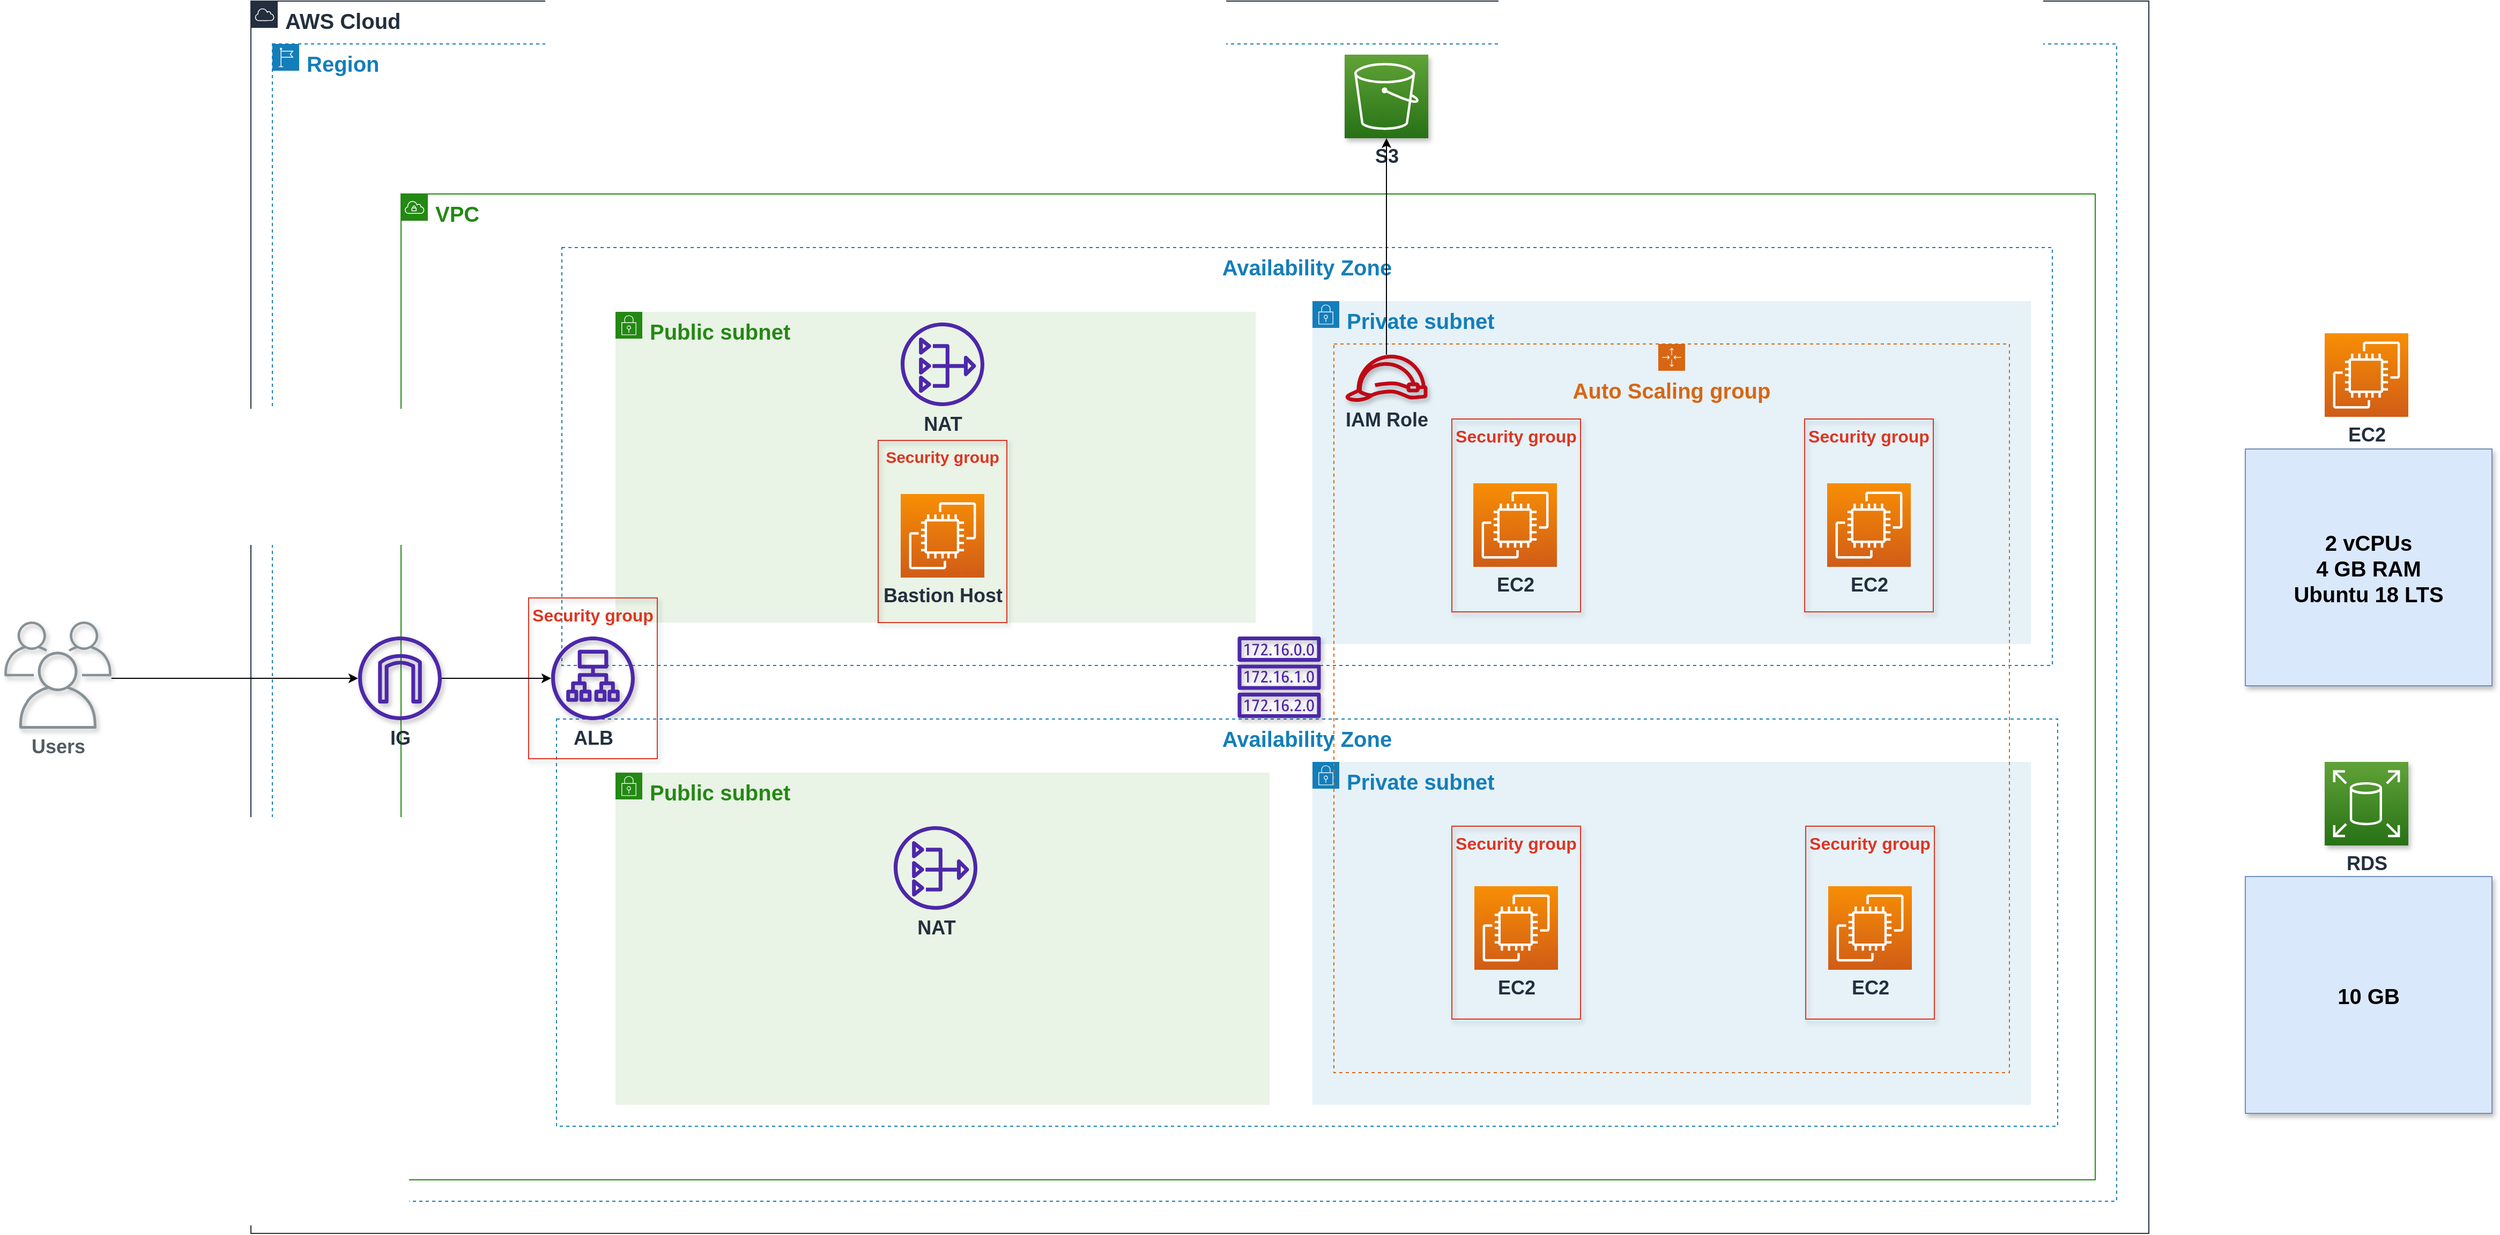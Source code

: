 <mxfile version="16.5.1" type="device"><diagram id="Ht1M8jgEwFfnCIfOTk4-" name="Page-1"><mxGraphModel dx="2605" dy="2250" grid="1" gridSize="10" guides="1" tooltips="1" connect="1" arrows="1" fold="1" page="1" pageScale="1" pageWidth="827" pageHeight="1169" math="0" shadow="0"><root><mxCell id="0"/><mxCell id="1" parent="0"/><mxCell id="QPRwOZZ5LizHsLk7RsWL-1" value="&lt;span&gt;&lt;font style=&quot;font-size: 20px&quot;&gt;AWS Cloud&lt;/font&gt;&lt;/span&gt;" style="points=[[0,0],[0.25,0],[0.5,0],[0.75,0],[1,0],[1,0.25],[1,0.5],[1,0.75],[1,1],[0.75,1],[0.5,1],[0.25,1],[0,1],[0,0.75],[0,0.5],[0,0.25]];outlineConnect=0;gradientColor=none;html=1;whiteSpace=wrap;fontSize=12;fontStyle=1;container=1;pointerEvents=0;collapsible=0;recursiveResize=0;shape=mxgraph.aws4.group;grIcon=mxgraph.aws4.group_aws_cloud;strokeColor=#232F3E;fillColor=none;verticalAlign=top;align=left;spacingLeft=30;fontColor=#232F3E;dashed=0;" parent="1" vertex="1"><mxGeometry x="-350" y="-320" width="1770" height="1150" as="geometry"/></mxCell><mxCell id="QPRwOZZ5LizHsLk7RsWL-5" value="&lt;font style=&quot;font-size: 20px&quot; color=&quot;#248814&quot;&gt;&lt;span&gt;VPC&lt;/span&gt;&lt;/font&gt;" style="points=[[0,0],[0.25,0],[0.5,0],[0.75,0],[1,0],[1,0.25],[1,0.5],[1,0.75],[1,1],[0.75,1],[0.5,1],[0.25,1],[0,1],[0,0.75],[0,0.5],[0,0.25]];outlineConnect=0;gradientColor=none;html=1;whiteSpace=wrap;fontSize=12;fontStyle=1;container=1;pointerEvents=0;collapsible=0;recursiveResize=0;shape=mxgraph.aws4.group;grIcon=mxgraph.aws4.group_vpc;strokeColor=#248814;fillColor=none;verticalAlign=top;align=left;spacingLeft=30;fontColor=#AAB7B8;dashed=0;" parent="QPRwOZZ5LizHsLk7RsWL-1" vertex="1"><mxGeometry x="140" y="180" width="1580" height="920" as="geometry"/></mxCell><mxCell id="QPRwOZZ5LizHsLk7RsWL-4" value="Availability Zone" style="fillColor=none;strokeColor=#147EBA;dashed=1;verticalAlign=top;fontStyle=1;fontColor=#147EBA;fontSize=20;" parent="QPRwOZZ5LizHsLk7RsWL-5" vertex="1"><mxGeometry x="145" y="490" width="1400" height="380" as="geometry"/></mxCell><mxCell id="QPRwOZZ5LizHsLk7RsWL-3" value="Availability Zone" style="fillColor=none;strokeColor=#147EBA;dashed=1;verticalAlign=top;fontStyle=1;fontColor=#147EBA;fontSize=20;" parent="QPRwOZZ5LizHsLk7RsWL-5" vertex="1"><mxGeometry x="150" y="50" width="1390" height="390" as="geometry"/></mxCell><mxCell id="QPRwOZZ5LizHsLk7RsWL-6" value="Public subnet" style="points=[[0,0],[0.25,0],[0.5,0],[0.75,0],[1,0],[1,0.25],[1,0.5],[1,0.75],[1,1],[0.75,1],[0.5,1],[0.25,1],[0,1],[0,0.75],[0,0.5],[0,0.25]];outlineConnect=0;gradientColor=none;html=1;whiteSpace=wrap;fontSize=20;fontStyle=1;container=1;pointerEvents=0;collapsible=0;recursiveResize=0;shape=mxgraph.aws4.group;grIcon=mxgraph.aws4.group_security_group;grStroke=0;strokeColor=#248814;fillColor=#E9F3E6;verticalAlign=top;align=left;spacingLeft=30;fontColor=#248814;dashed=0;" parent="QPRwOZZ5LizHsLk7RsWL-5" vertex="1"><mxGeometry x="200" y="110" width="597" height="290" as="geometry"/></mxCell><mxCell id="QPRwOZZ5LizHsLk7RsWL-40" value="Security group" style="fillColor=none;strokeColor=#DD3522;verticalAlign=top;fontStyle=1;fontColor=#DD3522;shadow=1;fontSize=15;" parent="QPRwOZZ5LizHsLk7RsWL-6" vertex="1"><mxGeometry x="245" y="120" width="120" height="170" as="geometry"/></mxCell><mxCell id="QPRwOZZ5LizHsLk7RsWL-38" value="&lt;font style=&quot;font-size: 18px&quot;&gt;Bastion Host&lt;/font&gt;" style="sketch=0;points=[[0,0,0],[0.25,0,0],[0.5,0,0],[0.75,0,0],[1,0,0],[0,1,0],[0.25,1,0],[0.5,1,0],[0.75,1,0],[1,1,0],[0,0.25,0],[0,0.5,0],[0,0.75,0],[1,0.25,0],[1,0.5,0],[1,0.75,0]];outlineConnect=0;fontColor=#232F3E;gradientColor=#F78E04;gradientDirection=north;fillColor=#D05C17;strokeColor=#ffffff;dashed=0;verticalLabelPosition=bottom;verticalAlign=top;align=center;html=1;fontSize=12;fontStyle=1;aspect=fixed;shape=mxgraph.aws4.resourceIcon;resIcon=mxgraph.aws4.ec2;" parent="QPRwOZZ5LizHsLk7RsWL-6" vertex="1"><mxGeometry x="266" y="170" width="78" height="78" as="geometry"/></mxCell><mxCell id="65ELUdOBXGJhSLfz2brS-1" value="&lt;font style=&quot;font-size: 18px&quot;&gt;NAT&lt;/font&gt;" style="sketch=0;outlineConnect=0;fontColor=#232F3E;gradientColor=none;fillColor=#4D27AA;strokeColor=none;dashed=0;verticalLabelPosition=bottom;verticalAlign=top;align=center;html=1;fontSize=12;fontStyle=1;aspect=fixed;pointerEvents=1;shape=mxgraph.aws4.nat_gateway;" parent="QPRwOZZ5LizHsLk7RsWL-6" vertex="1"><mxGeometry x="266" y="10" width="78" height="78" as="geometry"/></mxCell><mxCell id="QPRwOZZ5LizHsLk7RsWL-61" value="Security group" style="fillColor=none;strokeColor=#DD3522;verticalAlign=top;fontStyle=1;fontColor=#DD3522;shadow=1;fontSize=16;" parent="QPRwOZZ5LizHsLk7RsWL-5" vertex="1"><mxGeometry x="119" y="377" width="120" height="150" as="geometry"/></mxCell><mxCell id="QPRwOZZ5LizHsLk7RsWL-9" value="Public subnet" style="points=[[0,0],[0.25,0],[0.5,0],[0.75,0],[1,0],[1,0.25],[1,0.5],[1,0.75],[1,1],[0.75,1],[0.5,1],[0.25,1],[0,1],[0,0.75],[0,0.5],[0,0.25]];outlineConnect=0;gradientColor=none;html=1;whiteSpace=wrap;fontSize=20;fontStyle=1;container=1;pointerEvents=0;collapsible=0;recursiveResize=0;shape=mxgraph.aws4.group;grIcon=mxgraph.aws4.group_security_group;grStroke=0;strokeColor=#248814;fillColor=#E9F3E6;verticalAlign=top;align=left;spacingLeft=30;fontColor=#248814;dashed=0;" parent="QPRwOZZ5LizHsLk7RsWL-5" vertex="1"><mxGeometry x="200" y="540" width="610" height="310" as="geometry"/></mxCell><mxCell id="QPRwOZZ5LizHsLk7RsWL-8" value="Private subnet" style="points=[[0,0],[0.25,0],[0.5,0],[0.75,0],[1,0],[1,0.25],[1,0.5],[1,0.75],[1,1],[0.75,1],[0.5,1],[0.25,1],[0,1],[0,0.75],[0,0.5],[0,0.25]];outlineConnect=0;gradientColor=none;html=1;whiteSpace=wrap;fontSize=20;fontStyle=1;container=1;pointerEvents=0;collapsible=0;recursiveResize=0;shape=mxgraph.aws4.group;grIcon=mxgraph.aws4.group_security_group;grStroke=0;strokeColor=#147EBA;fillColor=#E6F2F8;verticalAlign=top;align=left;spacingLeft=30;fontColor=#147EBA;dashed=0;" parent="QPRwOZZ5LizHsLk7RsWL-5" vertex="1"><mxGeometry x="850" y="530" width="670" height="320" as="geometry"/></mxCell><mxCell id="QPRwOZZ5LizHsLk7RsWL-7" value="Private subnet" style="points=[[0,0],[0.25,0],[0.5,0],[0.75,0],[1,0],[1,0.25],[1,0.5],[1,0.75],[1,1],[0.75,1],[0.5,1],[0.25,1],[0,1],[0,0.75],[0,0.5],[0,0.25]];outlineConnect=0;gradientColor=none;html=1;whiteSpace=wrap;fontSize=20;fontStyle=1;container=1;pointerEvents=0;collapsible=0;recursiveResize=0;shape=mxgraph.aws4.group;grIcon=mxgraph.aws4.group_security_group;grStroke=0;strokeColor=#147EBA;fillColor=#E6F2F8;verticalAlign=top;align=left;spacingLeft=30;fontColor=#147EBA;dashed=0;" parent="QPRwOZZ5LizHsLk7RsWL-5" vertex="1"><mxGeometry x="850" y="100" width="670" height="320" as="geometry"/></mxCell><mxCell id="QPRwOZZ5LizHsLk7RsWL-10" value="&lt;font style=&quot;font-size: 20px&quot;&gt;Auto Scaling group&lt;/font&gt;" style="points=[[0,0],[0.25,0],[0.5,0],[0.75,0],[1,0],[1,0.25],[1,0.5],[1,0.75],[1,1],[0.75,1],[0.5,1],[0.25,1],[0,1],[0,0.75],[0,0.5],[0,0.25]];outlineConnect=0;gradientColor=none;html=1;whiteSpace=wrap;fontSize=12;fontStyle=1;container=1;pointerEvents=0;collapsible=0;recursiveResize=0;shape=mxgraph.aws4.groupCenter;grIcon=mxgraph.aws4.group_auto_scaling_group;grStroke=1;strokeColor=#D86613;fillColor=none;verticalAlign=top;align=center;fontColor=#D86613;dashed=1;spacingTop=25;" parent="QPRwOZZ5LizHsLk7RsWL-7" vertex="1"><mxGeometry x="20" y="40" width="630" height="680" as="geometry"/></mxCell><mxCell id="QPRwOZZ5LizHsLk7RsWL-36" value="Security group" style="fillColor=none;strokeColor=#DD3522;verticalAlign=top;fontStyle=1;fontColor=#DD3522;shadow=1;fontSize=16;" parent="QPRwOZZ5LizHsLk7RsWL-10" vertex="1"><mxGeometry x="440" y="450" width="120" height="180" as="geometry"/></mxCell><mxCell id="QPRwOZZ5LizHsLk7RsWL-37" value="Security group" style="fillColor=none;strokeColor=#DD3522;verticalAlign=top;fontStyle=1;fontColor=#DD3522;shadow=1;fontSize=16;" parent="QPRwOZZ5LizHsLk7RsWL-10" vertex="1"><mxGeometry x="110" y="450" width="120" height="180" as="geometry"/></mxCell><mxCell id="QPRwOZZ5LizHsLk7RsWL-15" value="&lt;font style=&quot;font-size: 18px&quot;&gt;EC2&lt;/font&gt;" style="sketch=0;points=[[0,0,0],[0.25,0,0],[0.5,0,0],[0.75,0,0],[1,0,0],[0,1,0],[0.25,1,0],[0.5,1,0],[0.75,1,0],[1,1,0],[0,0.25,0],[0,0.5,0],[0,0.75,0],[1,0.25,0],[1,0.5,0],[1,0.75,0]];outlineConnect=0;fontColor=#232F3E;gradientColor=#F78E04;gradientDirection=north;fillColor=#D05C17;strokeColor=#ffffff;dashed=0;verticalLabelPosition=bottom;verticalAlign=top;align=center;html=1;fontSize=12;fontStyle=1;aspect=fixed;shape=mxgraph.aws4.resourceIcon;resIcon=mxgraph.aws4.ec2;" parent="QPRwOZZ5LizHsLk7RsWL-10" vertex="1"><mxGeometry x="461" y="506" width="78" height="78" as="geometry"/></mxCell><mxCell id="QPRwOZZ5LizHsLk7RsWL-16" value="&lt;font style=&quot;font-size: 18px&quot;&gt;EC2&lt;/font&gt;" style="sketch=0;points=[[0,0,0],[0.25,0,0],[0.5,0,0],[0.75,0,0],[1,0,0],[0,1,0],[0.25,1,0],[0.5,1,0],[0.75,1,0],[1,1,0],[0,0.25,0],[0,0.5,0],[0,0.75,0],[1,0.25,0],[1,0.5,0],[1,0.75,0]];outlineConnect=0;fontColor=#232F3E;gradientColor=#F78E04;gradientDirection=north;fillColor=#D05C17;strokeColor=#ffffff;dashed=0;verticalLabelPosition=bottom;verticalAlign=top;align=center;html=1;fontSize=12;fontStyle=1;aspect=fixed;shape=mxgraph.aws4.resourceIcon;resIcon=mxgraph.aws4.ec2;" parent="QPRwOZZ5LizHsLk7RsWL-10" vertex="1"><mxGeometry x="131" y="506" width="78" height="78" as="geometry"/></mxCell><mxCell id="QPRwOZZ5LizHsLk7RsWL-34" value="Security group" style="fillColor=none;strokeColor=#DD3522;verticalAlign=top;fontStyle=1;fontColor=#DD3522;shadow=1;fontSize=16;" parent="QPRwOZZ5LizHsLk7RsWL-10" vertex="1"><mxGeometry x="110" y="70" width="120" height="180" as="geometry"/></mxCell><mxCell id="QPRwOZZ5LizHsLk7RsWL-13" value="&lt;font style=&quot;font-size: 18px&quot;&gt;EC2&lt;/font&gt;" style="sketch=0;points=[[0,0,0],[0.25,0,0],[0.5,0,0],[0.75,0,0],[1,0,0],[0,1,0],[0.25,1,0],[0.5,1,0],[0.75,1,0],[1,1,0],[0,0.25,0],[0,0.5,0],[0,0.75,0],[1,0.25,0],[1,0.5,0],[1,0.75,0]];outlineConnect=0;fontColor=#232F3E;gradientColor=#F78E04;gradientDirection=north;fillColor=#D05C17;strokeColor=#ffffff;dashed=0;verticalLabelPosition=bottom;verticalAlign=top;align=center;html=1;fontSize=12;fontStyle=1;aspect=fixed;shape=mxgraph.aws4.resourceIcon;resIcon=mxgraph.aws4.ec2;" parent="QPRwOZZ5LizHsLk7RsWL-5" vertex="1"><mxGeometry x="1000" y="270" width="78" height="78" as="geometry"/></mxCell><mxCell id="QPRwOZZ5LizHsLk7RsWL-22" value="&lt;font style=&quot;font-size: 18px&quot;&gt;IAM Role&lt;/font&gt;" style="sketch=0;outlineConnect=0;fontColor=#232F3E;gradientColor=none;fillColor=#BF0816;strokeColor=none;dashed=0;verticalLabelPosition=bottom;verticalAlign=top;align=center;html=1;fontSize=12;fontStyle=1;aspect=fixed;pointerEvents=1;shape=mxgraph.aws4.role;shadow=1;" parent="QPRwOZZ5LizHsLk7RsWL-5" vertex="1"><mxGeometry x="880" y="150" width="78" height="44" as="geometry"/></mxCell><mxCell id="QPRwOZZ5LizHsLk7RsWL-33" value="ALB" style="sketch=0;outlineConnect=0;fontColor=#232F3E;gradientColor=none;fillColor=#4D27AA;strokeColor=none;dashed=0;verticalLabelPosition=bottom;verticalAlign=top;align=center;html=1;fontSize=18;fontStyle=1;aspect=fixed;pointerEvents=1;shape=mxgraph.aws4.application_load_balancer;shadow=1;" parent="QPRwOZZ5LizHsLk7RsWL-5" vertex="1"><mxGeometry x="140" y="413" width="78" height="78" as="geometry"/></mxCell><mxCell id="QPRwOZZ5LizHsLk7RsWL-35" value="Security group" style="fillColor=none;strokeColor=#DD3522;verticalAlign=top;fontStyle=1;fontColor=#DD3522;shadow=1;fontSize=16;" parent="QPRwOZZ5LizHsLk7RsWL-5" vertex="1"><mxGeometry x="1309" y="210" width="120" height="180" as="geometry"/></mxCell><mxCell id="QPRwOZZ5LizHsLk7RsWL-14" value="&lt;font style=&quot;font-size: 18px&quot;&gt;EC2&lt;/font&gt;" style="sketch=0;points=[[0,0,0],[0.25,0,0],[0.5,0,0],[0.75,0,0],[1,0,0],[0,1,0],[0.25,1,0],[0.5,1,0],[0.75,1,0],[1,1,0],[0,0.25,0],[0,0.5,0],[0,0.75,0],[1,0.25,0],[1,0.5,0],[1,0.75,0]];outlineConnect=0;fontColor=#232F3E;gradientColor=#F78E04;gradientDirection=north;fillColor=#D05C17;strokeColor=#ffffff;dashed=0;verticalLabelPosition=bottom;verticalAlign=top;align=center;html=1;fontSize=12;fontStyle=1;aspect=fixed;shape=mxgraph.aws4.resourceIcon;resIcon=mxgraph.aws4.ec2;" parent="QPRwOZZ5LizHsLk7RsWL-5" vertex="1"><mxGeometry x="1330" y="270" width="78" height="78" as="geometry"/></mxCell><mxCell id="QPRwOZZ5LizHsLk7RsWL-57" style="edgeStyle=orthogonalEdgeStyle;rounded=0;orthogonalLoop=1;jettySize=auto;html=1;fontSize=15;fontStyle=1" parent="QPRwOZZ5LizHsLk7RsWL-5" source="QPRwOZZ5LizHsLk7RsWL-54" target="QPRwOZZ5LizHsLk7RsWL-33" edge="1"><mxGeometry relative="1" as="geometry"/></mxCell><mxCell id="QPRwOZZ5LizHsLk7RsWL-54" value="IG" style="sketch=0;outlineConnect=0;fontColor=#232F3E;gradientColor=none;fillColor=#4D27AA;strokeColor=none;dashed=0;verticalLabelPosition=bottom;verticalAlign=top;align=center;html=1;fontSize=18;fontStyle=1;aspect=fixed;pointerEvents=1;shape=mxgraph.aws4.internet_gateway;shadow=1;" parent="QPRwOZZ5LizHsLk7RsWL-5" vertex="1"><mxGeometry x="-40" y="413" width="78" height="78" as="geometry"/></mxCell><mxCell id="tmw54lDKnNbW2KxMr1Bt-37" value="&lt;font style=&quot;font-size: 18px&quot;&gt;NAT&lt;/font&gt;" style="sketch=0;outlineConnect=0;fontColor=#232F3E;gradientColor=none;fillColor=#4D27AA;strokeColor=none;dashed=0;verticalLabelPosition=bottom;verticalAlign=top;align=center;html=1;fontSize=12;fontStyle=1;aspect=fixed;pointerEvents=1;shape=mxgraph.aws4.nat_gateway;" parent="QPRwOZZ5LizHsLk7RsWL-5" vertex="1"><mxGeometry x="459.5" y="590" width="78" height="78" as="geometry"/></mxCell><mxCell id="tmw54lDKnNbW2KxMr1Bt-40" value="&lt;font size=&quot;1&quot;&gt;&lt;span style=&quot;font-size: 20px&quot;&gt;Region&lt;/span&gt;&lt;/font&gt;" style="points=[[0,0],[0.25,0],[0.5,0],[0.75,0],[1,0],[1,0.25],[1,0.5],[1,0.75],[1,1],[0.75,1],[0.5,1],[0.25,1],[0,1],[0,0.75],[0,0.5],[0,0.25]];outlineConnect=0;gradientColor=none;html=1;whiteSpace=wrap;fontSize=12;fontStyle=1;container=1;pointerEvents=0;collapsible=0;recursiveResize=0;shape=mxgraph.aws4.group;grIcon=mxgraph.aws4.group_region;strokeColor=#147EBA;fillColor=none;verticalAlign=top;align=left;spacingLeft=30;fontColor=#147EBA;dashed=1;" parent="QPRwOZZ5LizHsLk7RsWL-1" vertex="1"><mxGeometry x="20" y="40" width="1720" height="1080" as="geometry"/></mxCell><mxCell id="QPRwOZZ5LizHsLk7RsWL-23" value="&lt;font size=&quot;1&quot;&gt;&lt;span style=&quot;font-size: 18px&quot;&gt;S3&lt;/span&gt;&lt;/font&gt;" style="sketch=0;points=[[0,0,0],[0.25,0,0],[0.5,0,0],[0.75,0,0],[1,0,0],[0,1,0],[0.25,1,0],[0.5,1,0],[0.75,1,0],[1,1,0],[0,0.25,0],[0,0.5,0],[0,0.75,0],[1,0.25,0],[1,0.5,0],[1,0.75,0]];outlineConnect=0;fontColor=#232F3E;gradientColor=#60A337;gradientDirection=north;fillColor=#277116;strokeColor=#ffffff;dashed=0;verticalLabelPosition=bottom;verticalAlign=top;align=center;html=1;fontSize=12;fontStyle=1;aspect=fixed;shape=mxgraph.aws4.resourceIcon;resIcon=mxgraph.aws4.s3;shadow=1;" parent="tmw54lDKnNbW2KxMr1Bt-40" vertex="1"><mxGeometry x="1000" y="10" width="78" height="78" as="geometry"/></mxCell><mxCell id="QPRwOZZ5LizHsLk7RsWL-58" value="" style="sketch=0;outlineConnect=0;fontColor=#232F3E;gradientColor=none;fillColor=#4D27AA;strokeColor=none;dashed=0;verticalLabelPosition=bottom;verticalAlign=top;align=center;html=1;fontSize=12;fontStyle=1;aspect=fixed;pointerEvents=1;shape=mxgraph.aws4.route_table;shadow=1;" parent="tmw54lDKnNbW2KxMr1Bt-40" vertex="1"><mxGeometry x="900" y="553" width="78" height="76" as="geometry"/></mxCell><mxCell id="QPRwOZZ5LizHsLk7RsWL-24" style="edgeStyle=orthogonalEdgeStyle;rounded=0;orthogonalLoop=1;jettySize=auto;html=1;fontSize=15;fontStyle=1" parent="QPRwOZZ5LizHsLk7RsWL-1" source="QPRwOZZ5LizHsLk7RsWL-22" target="QPRwOZZ5LizHsLk7RsWL-23" edge="1"><mxGeometry relative="1" as="geometry"/></mxCell><mxCell id="QPRwOZZ5LizHsLk7RsWL-18" value="&lt;font style=&quot;font-size: 20px&quot;&gt;&lt;span&gt;2 vCPUs&lt;br&gt;4 GB RAM&lt;br&gt;Ubuntu 18 LTS&lt;/span&gt;&lt;br&gt;&lt;/font&gt;" style="rounded=0;whiteSpace=wrap;html=1;fillColor=#dae8fc;strokeColor=#6c8ebf;shadow=1;fontStyle=1" parent="1" vertex="1"><mxGeometry x="1510" y="98" width="230" height="221" as="geometry"/></mxCell><mxCell id="QPRwOZZ5LizHsLk7RsWL-19" value="&lt;font style=&quot;font-size: 18px&quot;&gt;EC2&lt;/font&gt;" style="sketch=0;points=[[0,0,0],[0.25,0,0],[0.5,0,0],[0.75,0,0],[1,0,0],[0,1,0],[0.25,1,0],[0.5,1,0],[0.75,1,0],[1,1,0],[0,0.25,0],[0,0.5,0],[0,0.75,0],[1,0.25,0],[1,0.5,0],[1,0.75,0]];outlineConnect=0;fontColor=#232F3E;gradientColor=#F78E04;gradientDirection=north;fillColor=#D05C17;strokeColor=#ffffff;dashed=0;verticalLabelPosition=bottom;verticalAlign=top;align=center;html=1;fontSize=12;fontStyle=1;aspect=fixed;shape=mxgraph.aws4.resourceIcon;resIcon=mxgraph.aws4.ec2;" parent="1" vertex="1"><mxGeometry x="1584" y="-10" width="78" height="78" as="geometry"/></mxCell><mxCell id="QPRwOZZ5LizHsLk7RsWL-20" value="&lt;font style=&quot;font-size: 18px&quot;&gt;RDS&lt;/font&gt;" style="sketch=0;points=[[0,0,0],[0.25,0,0],[0.5,0,0],[0.75,0,0],[1,0,0],[0,1,0],[0.25,1,0],[0.5,1,0],[0.75,1,0],[1,1,0],[0,0.25,0],[0,0.5,0],[0,0.75,0],[1,0.25,0],[1,0.5,0],[1,0.75,0]];outlineConnect=0;fontColor=#232F3E;gradientColor=#60A337;gradientDirection=north;fillColor=#277116;strokeColor=#ffffff;dashed=0;verticalLabelPosition=bottom;verticalAlign=top;align=center;html=1;fontSize=12;fontStyle=1;aspect=fixed;shape=mxgraph.aws4.resourceIcon;resIcon=mxgraph.aws4.elastic_block_store;shadow=1;" parent="1" vertex="1"><mxGeometry x="1584" y="390" width="78" height="78" as="geometry"/></mxCell><mxCell id="QPRwOZZ5LizHsLk7RsWL-21" value="&lt;font&gt;&lt;font style=&quot;font-size: 20px&quot;&gt;&lt;span&gt;10 GB&lt;/span&gt;&lt;/font&gt;&lt;br&gt;&lt;/font&gt;" style="rounded=0;whiteSpace=wrap;html=1;fillColor=#dae8fc;strokeColor=#6c8ebf;shadow=1;fontStyle=1" parent="1" vertex="1"><mxGeometry x="1510" y="497" width="230" height="221" as="geometry"/></mxCell><mxCell id="QPRwOZZ5LizHsLk7RsWL-55" style="edgeStyle=orthogonalEdgeStyle;rounded=0;orthogonalLoop=1;jettySize=auto;html=1;fontSize=15;fontStyle=1" parent="1" source="QPRwOZZ5LizHsLk7RsWL-53" target="QPRwOZZ5LizHsLk7RsWL-54" edge="1"><mxGeometry relative="1" as="geometry"><Array as="points"><mxPoint x="-420" y="312"/><mxPoint x="-420" y="312"/></Array></mxGeometry></mxCell><mxCell id="QPRwOZZ5LizHsLk7RsWL-53" value="&lt;font style=&quot;font-size: 18px&quot;&gt;&lt;span&gt;Users&lt;/span&gt;&lt;/font&gt;" style="sketch=0;outlineConnect=0;gradientColor=none;fontColor=#545B64;strokeColor=none;fillColor=#879196;dashed=0;verticalLabelPosition=bottom;verticalAlign=top;align=center;html=1;fontSize=12;fontStyle=1;aspect=fixed;shape=mxgraph.aws4.illustration_users;pointerEvents=1;shadow=1;" parent="1" vertex="1"><mxGeometry x="-580" y="259" width="100" height="100" as="geometry"/></mxCell></root></mxGraphModel></diagram></mxfile>